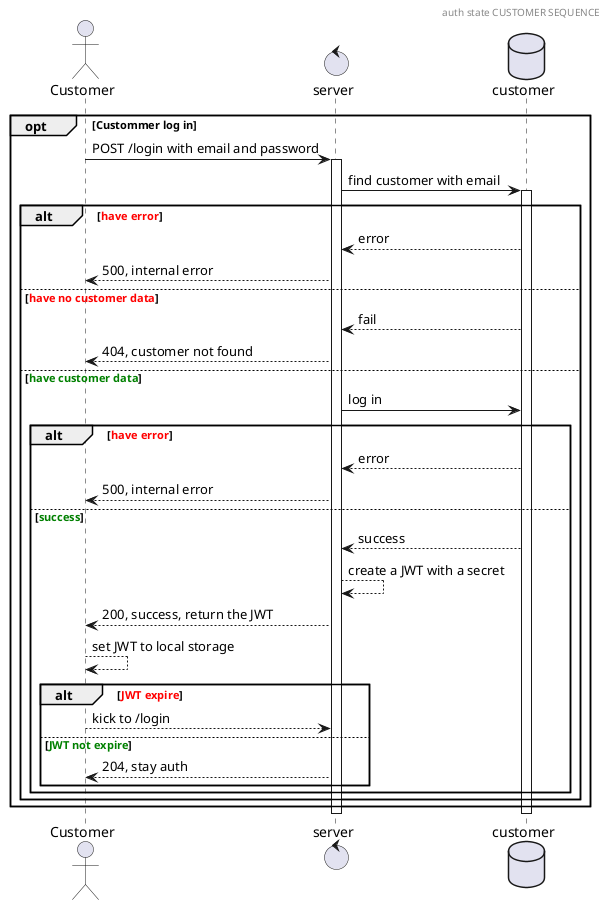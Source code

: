 @startuml auth state customer sequence

header auth state CUSTOMER SEQUENCE 
actor Customer 
control server
database customer

opt  Custommer log in
  Customer -> server: POST /login with email and password
  activate server
      server -> customer: find customer with email
      activate customer
      alt <font color=red>have error</font>
        customer --> server: error
        server --> Customer: 500, internal error
      else <font color=red>have no customer data</font>
        customer --> server: fail
        server --> Customer: 404, customer not found
      else <font color=green>have customer data</font>
          server -> customer: log in
          alt <font color=red>have error</font>
            customer --> server: error
            server --> Customer: 500, internal error
          else <font color=green>success</font>
            customer --> server: success
            server --> server: create a JWT with a secret
            server --> Customer: 200, success, return the JWT
            Customer --> Customer: set JWT to local storage
            alt <font color=red>JWT expire</font>
            Customer --> server: kick to /login
            else <font color=green>JWT not expire</font>
            server --> Customer: 204, stay auth
            end
          end
      end
    end
    deactivate customer
    deactivate server


@enduml